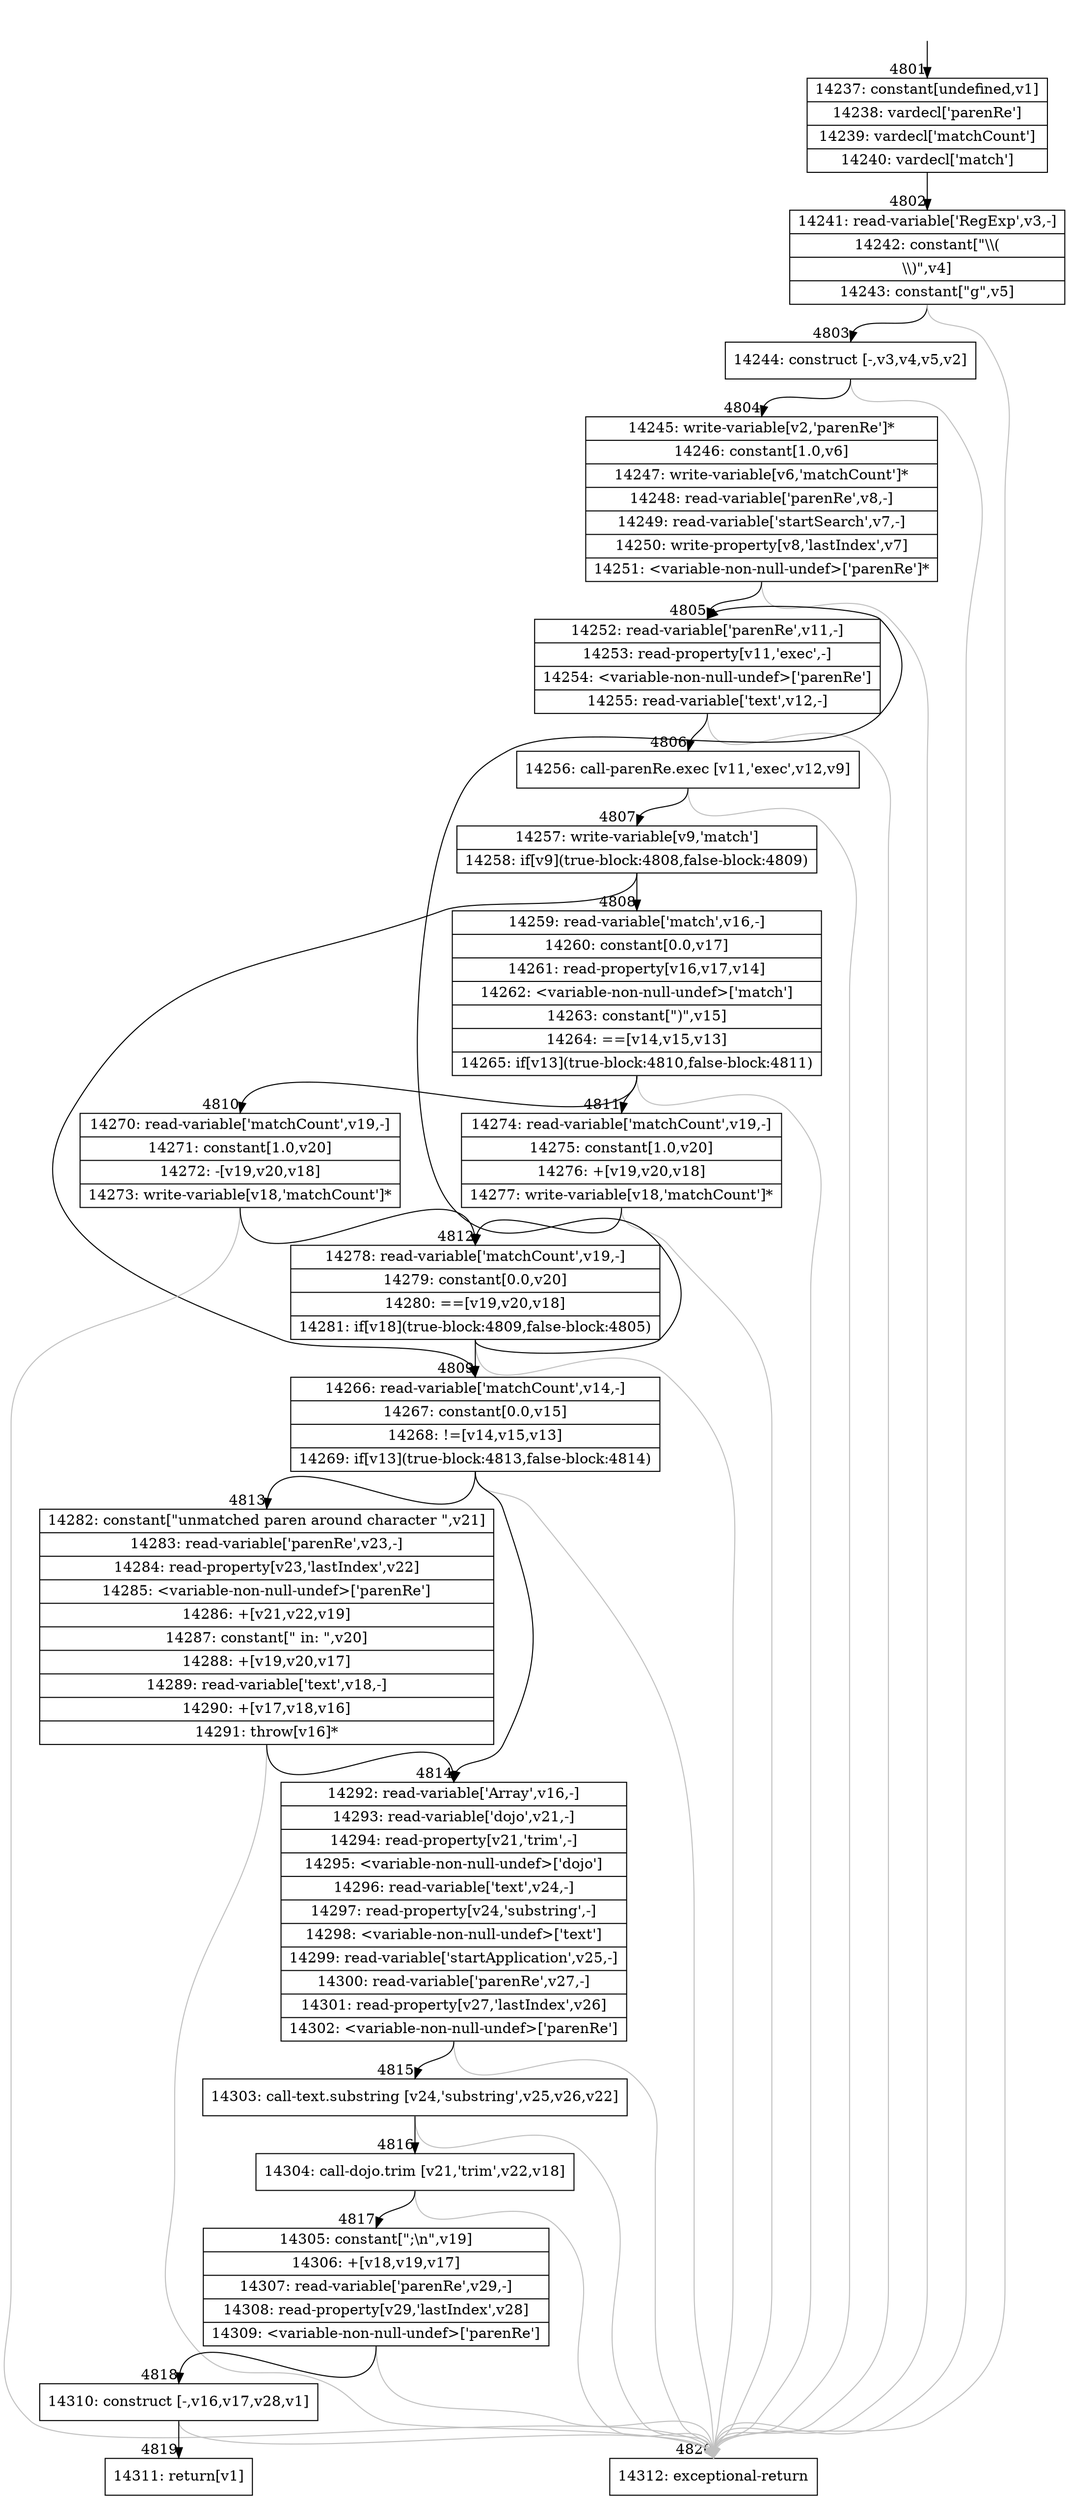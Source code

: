 digraph {
rankdir="TD"
BB_entry347[shape=none,label=""];
BB_entry347 -> BB4801 [tailport=s, headport=n, headlabel="    4801"]
BB4801 [shape=record label="{14237: constant[undefined,v1]|14238: vardecl['parenRe']|14239: vardecl['matchCount']|14240: vardecl['match']}" ] 
BB4801 -> BB4802 [tailport=s, headport=n, headlabel="      4802"]
BB4802 [shape=record label="{14241: read-variable['RegExp',v3,-]|14242: constant[\"\\\\(|\\\\)\",v4]|14243: constant[\"g\",v5]}" ] 
BB4802 -> BB4803 [tailport=s, headport=n, headlabel="      4803"]
BB4802 -> BB4820 [tailport=s, headport=n, color=gray, headlabel="      4820"]
BB4803 [shape=record label="{14244: construct [-,v3,v4,v5,v2]}" ] 
BB4803 -> BB4804 [tailport=s, headport=n, headlabel="      4804"]
BB4803 -> BB4820 [tailport=s, headport=n, color=gray]
BB4804 [shape=record label="{14245: write-variable[v2,'parenRe']*|14246: constant[1.0,v6]|14247: write-variable[v6,'matchCount']*|14248: read-variable['parenRe',v8,-]|14249: read-variable['startSearch',v7,-]|14250: write-property[v8,'lastIndex',v7]|14251: \<variable-non-null-undef\>['parenRe']*}" ] 
BB4804 -> BB4805 [tailport=s, headport=n, headlabel="      4805"]
BB4804 -> BB4820 [tailport=s, headport=n, color=gray]
BB4805 [shape=record label="{14252: read-variable['parenRe',v11,-]|14253: read-property[v11,'exec',-]|14254: \<variable-non-null-undef\>['parenRe']|14255: read-variable['text',v12,-]}" ] 
BB4805 -> BB4806 [tailport=s, headport=n, headlabel="      4806"]
BB4805 -> BB4820 [tailport=s, headport=n, color=gray]
BB4806 [shape=record label="{14256: call-parenRe.exec [v11,'exec',v12,v9]}" ] 
BB4806 -> BB4807 [tailport=s, headport=n, headlabel="      4807"]
BB4806 -> BB4820 [tailport=s, headport=n, color=gray]
BB4807 [shape=record label="{14257: write-variable[v9,'match']|14258: if[v9](true-block:4808,false-block:4809)}" ] 
BB4807 -> BB4808 [tailport=s, headport=n, headlabel="      4808"]
BB4807 -> BB4809 [tailport=s, headport=n, headlabel="      4809"]
BB4808 [shape=record label="{14259: read-variable['match',v16,-]|14260: constant[0.0,v17]|14261: read-property[v16,v17,v14]|14262: \<variable-non-null-undef\>['match']|14263: constant[\")\",v15]|14264: ==[v14,v15,v13]|14265: if[v13](true-block:4810,false-block:4811)}" ] 
BB4808 -> BB4810 [tailport=s, headport=n, headlabel="      4810"]
BB4808 -> BB4811 [tailport=s, headport=n, headlabel="      4811"]
BB4808 -> BB4820 [tailport=s, headport=n, color=gray]
BB4809 [shape=record label="{14266: read-variable['matchCount',v14,-]|14267: constant[0.0,v15]|14268: !=[v14,v15,v13]|14269: if[v13](true-block:4813,false-block:4814)}" ] 
BB4809 -> BB4813 [tailport=s, headport=n, headlabel="      4813"]
BB4809 -> BB4814 [tailport=s, headport=n, headlabel="      4814"]
BB4809 -> BB4820 [tailport=s, headport=n, color=gray]
BB4810 [shape=record label="{14270: read-variable['matchCount',v19,-]|14271: constant[1.0,v20]|14272: -[v19,v20,v18]|14273: write-variable[v18,'matchCount']*}" ] 
BB4810 -> BB4812 [tailport=s, headport=n, headlabel="      4812"]
BB4810 -> BB4820 [tailport=s, headport=n, color=gray]
BB4811 [shape=record label="{14274: read-variable['matchCount',v19,-]|14275: constant[1.0,v20]|14276: +[v19,v20,v18]|14277: write-variable[v18,'matchCount']*}" ] 
BB4811 -> BB4812 [tailport=s, headport=n]
BB4811 -> BB4820 [tailport=s, headport=n, color=gray]
BB4812 [shape=record label="{14278: read-variable['matchCount',v19,-]|14279: constant[0.0,v20]|14280: ==[v19,v20,v18]|14281: if[v18](true-block:4809,false-block:4805)}" ] 
BB4812 -> BB4809 [tailport=s, headport=n]
BB4812 -> BB4805 [tailport=s, headport=n]
BB4812 -> BB4820 [tailport=s, headport=n, color=gray]
BB4813 [shape=record label="{14282: constant[\"unmatched paren around character \",v21]|14283: read-variable['parenRe',v23,-]|14284: read-property[v23,'lastIndex',v22]|14285: \<variable-non-null-undef\>['parenRe']|14286: +[v21,v22,v19]|14287: constant[\" in: \",v20]|14288: +[v19,v20,v17]|14289: read-variable['text',v18,-]|14290: +[v17,v18,v16]|14291: throw[v16]*}" ] 
BB4813 -> BB4814 [tailport=s, headport=n]
BB4813 -> BB4820 [tailport=s, headport=n, color=gray]
BB4814 [shape=record label="{14292: read-variable['Array',v16,-]|14293: read-variable['dojo',v21,-]|14294: read-property[v21,'trim',-]|14295: \<variable-non-null-undef\>['dojo']|14296: read-variable['text',v24,-]|14297: read-property[v24,'substring',-]|14298: \<variable-non-null-undef\>['text']|14299: read-variable['startApplication',v25,-]|14300: read-variable['parenRe',v27,-]|14301: read-property[v27,'lastIndex',v26]|14302: \<variable-non-null-undef\>['parenRe']}" ] 
BB4814 -> BB4815 [tailport=s, headport=n, headlabel="      4815"]
BB4814 -> BB4820 [tailport=s, headport=n, color=gray]
BB4815 [shape=record label="{14303: call-text.substring [v24,'substring',v25,v26,v22]}" ] 
BB4815 -> BB4816 [tailport=s, headport=n, headlabel="      4816"]
BB4815 -> BB4820 [tailport=s, headport=n, color=gray]
BB4816 [shape=record label="{14304: call-dojo.trim [v21,'trim',v22,v18]}" ] 
BB4816 -> BB4817 [tailport=s, headport=n, headlabel="      4817"]
BB4816 -> BB4820 [tailport=s, headport=n, color=gray]
BB4817 [shape=record label="{14305: constant[\";\\n\",v19]|14306: +[v18,v19,v17]|14307: read-variable['parenRe',v29,-]|14308: read-property[v29,'lastIndex',v28]|14309: \<variable-non-null-undef\>['parenRe']}" ] 
BB4817 -> BB4818 [tailport=s, headport=n, headlabel="      4818"]
BB4817 -> BB4820 [tailport=s, headport=n, color=gray]
BB4818 [shape=record label="{14310: construct [-,v16,v17,v28,v1]}" ] 
BB4818 -> BB4819 [tailport=s, headport=n, headlabel="      4819"]
BB4818 -> BB4820 [tailport=s, headport=n, color=gray]
BB4819 [shape=record label="{14311: return[v1]}" ] 
BB4820 [shape=record label="{14312: exceptional-return}" ] 
//#$~ 6559
}
